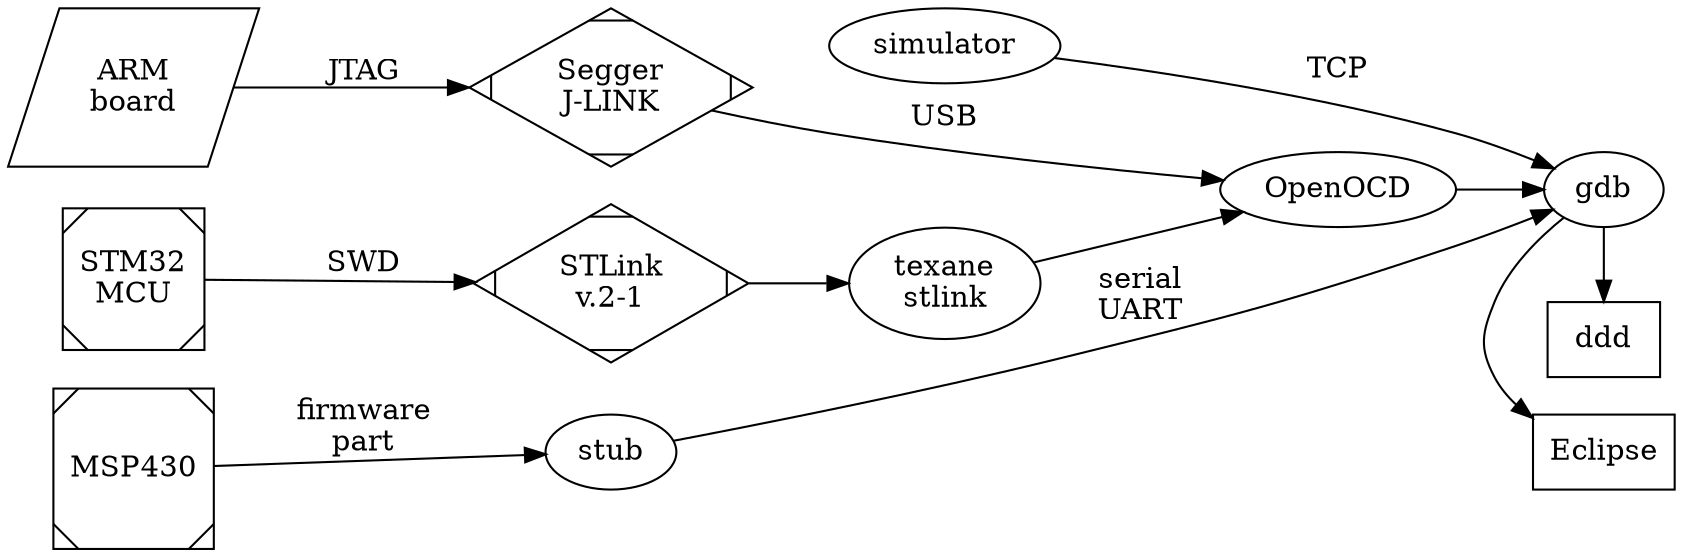 digraph {
rankdir=LR;
STM32 [shape=Msquare,label="STM32\nMCU"];
STlink [shape=Mdiamond,label="STLink\nv.2-1"];
STM32 -> STlink [label=SWD];
STlink-> texane -> OpenOCD -> gdb -> ddd;
texane [label="texane\nstlink"];
gdb -> Eclipse;
simulator -> gdb [label=TCP];
MSP430 [shape=Msquare];
MSP430 -> stub [label="firmware\npart"];
stub -> gdb [label="serial\nUART"];
{ rank=same; MSP430; STM32; ARM; }
{ rank=same; STlink; stub; Segger; }
Segger [shape=Mdiamond,label="Segger\nJ-LINK"];
{ rank=same; texane; simulator; }
ARM -> Segger [label=JTAG];
Segger -> OpenOCD [label=USB];
ARM [shape=parallelogram];
ARM [label="ARM\nboard"];
{ rank=same; gdb; ddd; Eclipse; }
ddd [shape=box];
Eclipse [shape=box];
}
